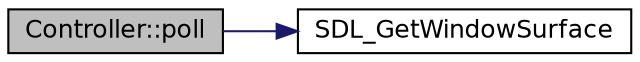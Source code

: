 digraph "Controller::poll"
{
  edge [fontname="Helvetica",fontsize="12",labelfontname="Helvetica",labelfontsize="12"];
  node [fontname="Helvetica",fontsize="12",shape=record];
  rankdir="LR";
  Node6 [label="Controller::poll",height=0.2,width=0.4,color="black", fillcolor="grey75", style="filled", fontcolor="black"];
  Node6 -> Node7 [color="midnightblue",fontsize="12",style="solid",fontname="Helvetica"];
  Node7 [label="SDL_GetWindowSurface",height=0.2,width=0.4,color="black", fillcolor="white", style="filled",URL="$_s_d_l__video_8h.html#a0f7a1d102e1d5dd2d739ad70fe268385",tooltip="Get the SDL surface associated with the window. "];
}
